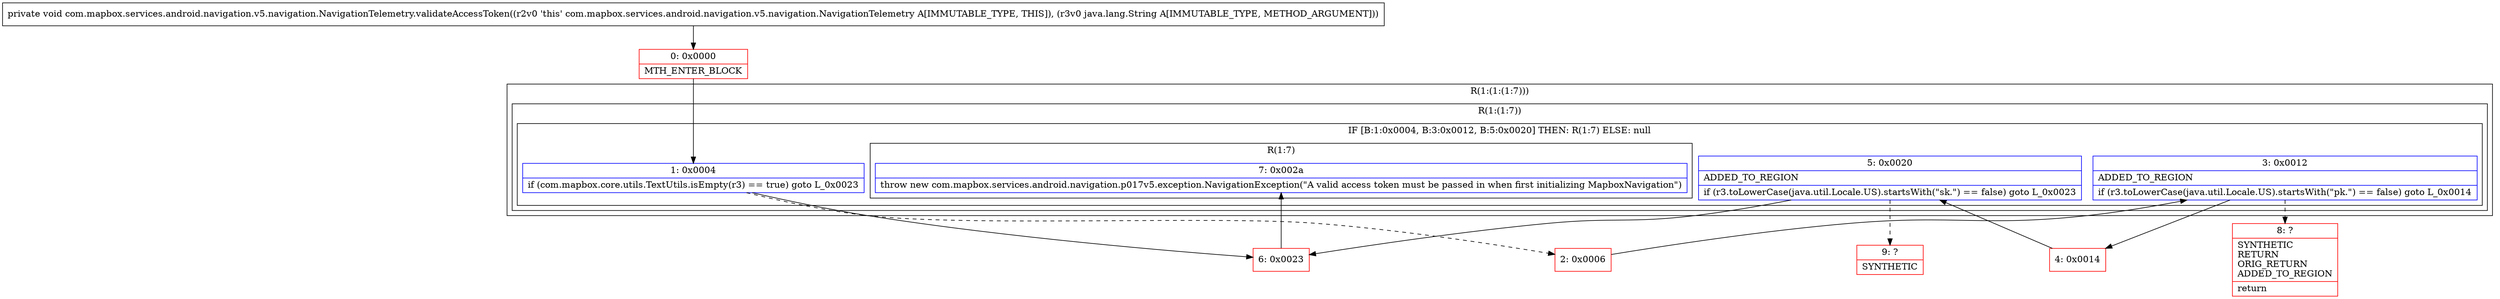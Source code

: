 digraph "CFG forcom.mapbox.services.android.navigation.v5.navigation.NavigationTelemetry.validateAccessToken(Ljava\/lang\/String;)V" {
subgraph cluster_Region_995340529 {
label = "R(1:(1:(1:7)))";
node [shape=record,color=blue];
subgraph cluster_Region_431136399 {
label = "R(1:(1:7))";
node [shape=record,color=blue];
subgraph cluster_IfRegion_6218786 {
label = "IF [B:1:0x0004, B:3:0x0012, B:5:0x0020] THEN: R(1:7) ELSE: null";
node [shape=record,color=blue];
Node_1 [shape=record,label="{1\:\ 0x0004|if (com.mapbox.core.utils.TextUtils.isEmpty(r3) == true) goto L_0x0023\l}"];
Node_3 [shape=record,label="{3\:\ 0x0012|ADDED_TO_REGION\l|if (r3.toLowerCase(java.util.Locale.US).startsWith(\"pk.\") == false) goto L_0x0014\l}"];
Node_5 [shape=record,label="{5\:\ 0x0020|ADDED_TO_REGION\l|if (r3.toLowerCase(java.util.Locale.US).startsWith(\"sk.\") == false) goto L_0x0023\l}"];
subgraph cluster_Region_897166500 {
label = "R(1:7)";
node [shape=record,color=blue];
Node_7 [shape=record,label="{7\:\ 0x002a|throw new com.mapbox.services.android.navigation.p017v5.exception.NavigationException(\"A valid access token must be passed in when first initializing MapboxNavigation\")\l}"];
}
}
}
}
Node_0 [shape=record,color=red,label="{0\:\ 0x0000|MTH_ENTER_BLOCK\l}"];
Node_2 [shape=record,color=red,label="{2\:\ 0x0006}"];
Node_4 [shape=record,color=red,label="{4\:\ 0x0014}"];
Node_6 [shape=record,color=red,label="{6\:\ 0x0023}"];
Node_8 [shape=record,color=red,label="{8\:\ ?|SYNTHETIC\lRETURN\lORIG_RETURN\lADDED_TO_REGION\l|return\l}"];
Node_9 [shape=record,color=red,label="{9\:\ ?|SYNTHETIC\l}"];
MethodNode[shape=record,label="{private void com.mapbox.services.android.navigation.v5.navigation.NavigationTelemetry.validateAccessToken((r2v0 'this' com.mapbox.services.android.navigation.v5.navigation.NavigationTelemetry A[IMMUTABLE_TYPE, THIS]), (r3v0 java.lang.String A[IMMUTABLE_TYPE, METHOD_ARGUMENT])) }"];
MethodNode -> Node_0;
Node_1 -> Node_2[style=dashed];
Node_1 -> Node_6;
Node_3 -> Node_4;
Node_3 -> Node_8[style=dashed];
Node_5 -> Node_6;
Node_5 -> Node_9[style=dashed];
Node_0 -> Node_1;
Node_2 -> Node_3;
Node_4 -> Node_5;
Node_6 -> Node_7;
}

